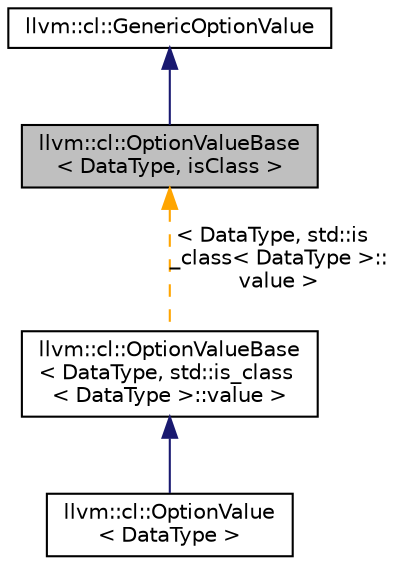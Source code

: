digraph "llvm::cl::OptionValueBase&lt; DataType, isClass &gt;"
{
 // LATEX_PDF_SIZE
  bgcolor="transparent";
  edge [fontname="Helvetica",fontsize="10",labelfontname="Helvetica",labelfontsize="10"];
  node [fontname="Helvetica",fontsize="10",shape="box"];
  Node1 [label="llvm::cl::OptionValueBase\l\< DataType, isClass \>",height=0.2,width=0.4,color="black", fillcolor="grey75", style="filled", fontcolor="black",tooltip=" "];
  Node2 -> Node1 [dir="back",color="midnightblue",fontsize="10",style="solid",fontname="Helvetica"];
  Node2 [label="llvm::cl::GenericOptionValue",height=0.2,width=0.4,color="black",URL="$structllvm_1_1cl_1_1GenericOptionValue.html",tooltip=" "];
  Node1 -> Node3 [dir="back",color="orange",fontsize="10",style="dashed",label=" \< DataType, std::is\l_class\< DataType \>::\lvalue \>" ,fontname="Helvetica"];
  Node3 [label="llvm::cl::OptionValueBase\l\< DataType, std::is_class\l\< DataType \>::value \>",height=0.2,width=0.4,color="black",URL="$structllvm_1_1cl_1_1OptionValueBase.html",tooltip=" "];
  Node3 -> Node4 [dir="back",color="midnightblue",fontsize="10",style="solid",fontname="Helvetica"];
  Node4 [label="llvm::cl::OptionValue\l\< DataType \>",height=0.2,width=0.4,color="black",URL="$structllvm_1_1cl_1_1OptionValue.html",tooltip=" "];
}
